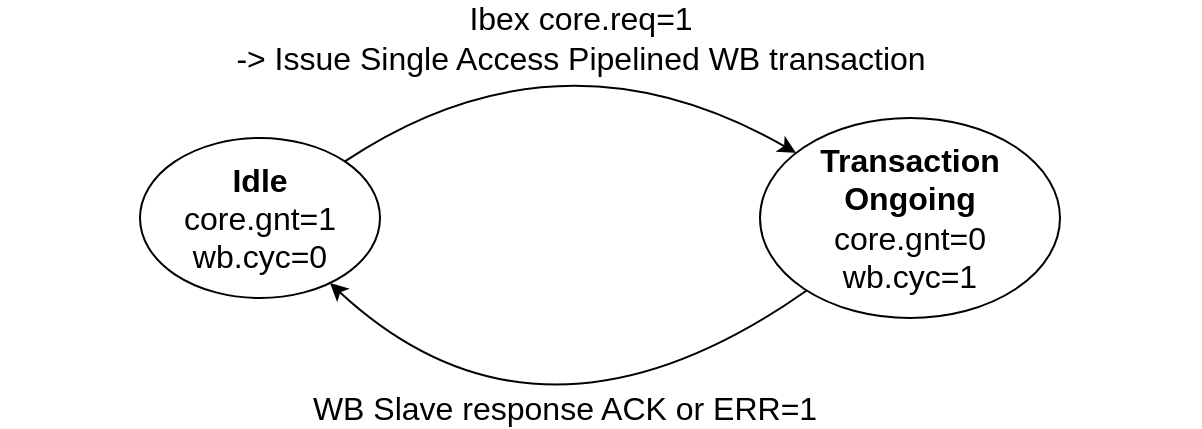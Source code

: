 <mxfile version="26.0.16">
  <diagram id="d2PN6w6fKUq8cv_ohd9x" name="Page-1">
    <mxGraphModel dx="1416" dy="844" grid="1" gridSize="10" guides="1" tooltips="1" connect="1" arrows="1" fold="1" page="1" pageScale="1" pageWidth="850" pageHeight="1100" math="0" shadow="0">
      <root>
        <mxCell id="0" />
        <mxCell id="1" parent="0" />
        <mxCell id="XsEBUBP-LL8jft2bZNag-1" value="" style="rounded=0;whiteSpace=wrap;html=1;strokeColor=none;" vertex="1" parent="1">
          <mxGeometry x="80" y="200" width="600" height="60" as="geometry" />
        </mxCell>
        <mxCell id="zVG6wsgCgW5nMEGBHIOK-1" value="&lt;b&gt;Idle&lt;/b&gt;&lt;br&gt;core.gnt=1&lt;br&gt;wb.cyc=0" style="ellipse;whiteSpace=wrap;html=1;fontSize=16;" parent="1" vertex="1">
          <mxGeometry x="150" y="190" width="120" height="80" as="geometry" />
        </mxCell>
        <mxCell id="zVG6wsgCgW5nMEGBHIOK-2" value="&lt;b&gt;Transaction Ongoing&lt;br&gt;&lt;/b&gt;core.gnt=0&lt;br&gt;wb.cyc=1" style="ellipse;whiteSpace=wrap;html=1;fontSize=16;" parent="1" vertex="1">
          <mxGeometry x="460" y="180" width="150" height="100" as="geometry" />
        </mxCell>
        <mxCell id="zVG6wsgCgW5nMEGBHIOK-3" value="WB Slave response ACK or ERR=1" style="endArrow=classic;html=1;rounded=0;fontSize=16;curved=1;" parent="1" source="zVG6wsgCgW5nMEGBHIOK-2" target="zVG6wsgCgW5nMEGBHIOK-1" edge="1">
          <mxGeometry x="-0.132" y="-22" width="50" height="50" relative="1" as="geometry">
            <mxPoint x="370" y="480" as="sourcePoint" />
            <mxPoint x="420" y="430" as="targetPoint" />
            <Array as="points">
              <mxPoint x="350" y="360" />
            </Array>
            <mxPoint as="offset" />
          </mxGeometry>
        </mxCell>
        <mxCell id="zVG6wsgCgW5nMEGBHIOK-4" value="Ibex core.req=1 &lt;br&gt;-&amp;gt; Issue Single Access Pipelined WB transaction" style="endArrow=classic;html=1;rounded=0;fontSize=16;curved=1;labelBackgroundColor=none;" parent="1" source="zVG6wsgCgW5nMEGBHIOK-1" target="zVG6wsgCgW5nMEGBHIOK-2" edge="1">
          <mxGeometry x="0.078" y="-4" width="50" height="50" relative="1" as="geometry">
            <mxPoint x="310" y="220" as="sourcePoint" />
            <mxPoint x="360" y="170" as="targetPoint" />
            <Array as="points">
              <mxPoint x="360" y="130" />
            </Array>
            <mxPoint as="offset" />
          </mxGeometry>
        </mxCell>
      </root>
    </mxGraphModel>
  </diagram>
</mxfile>
